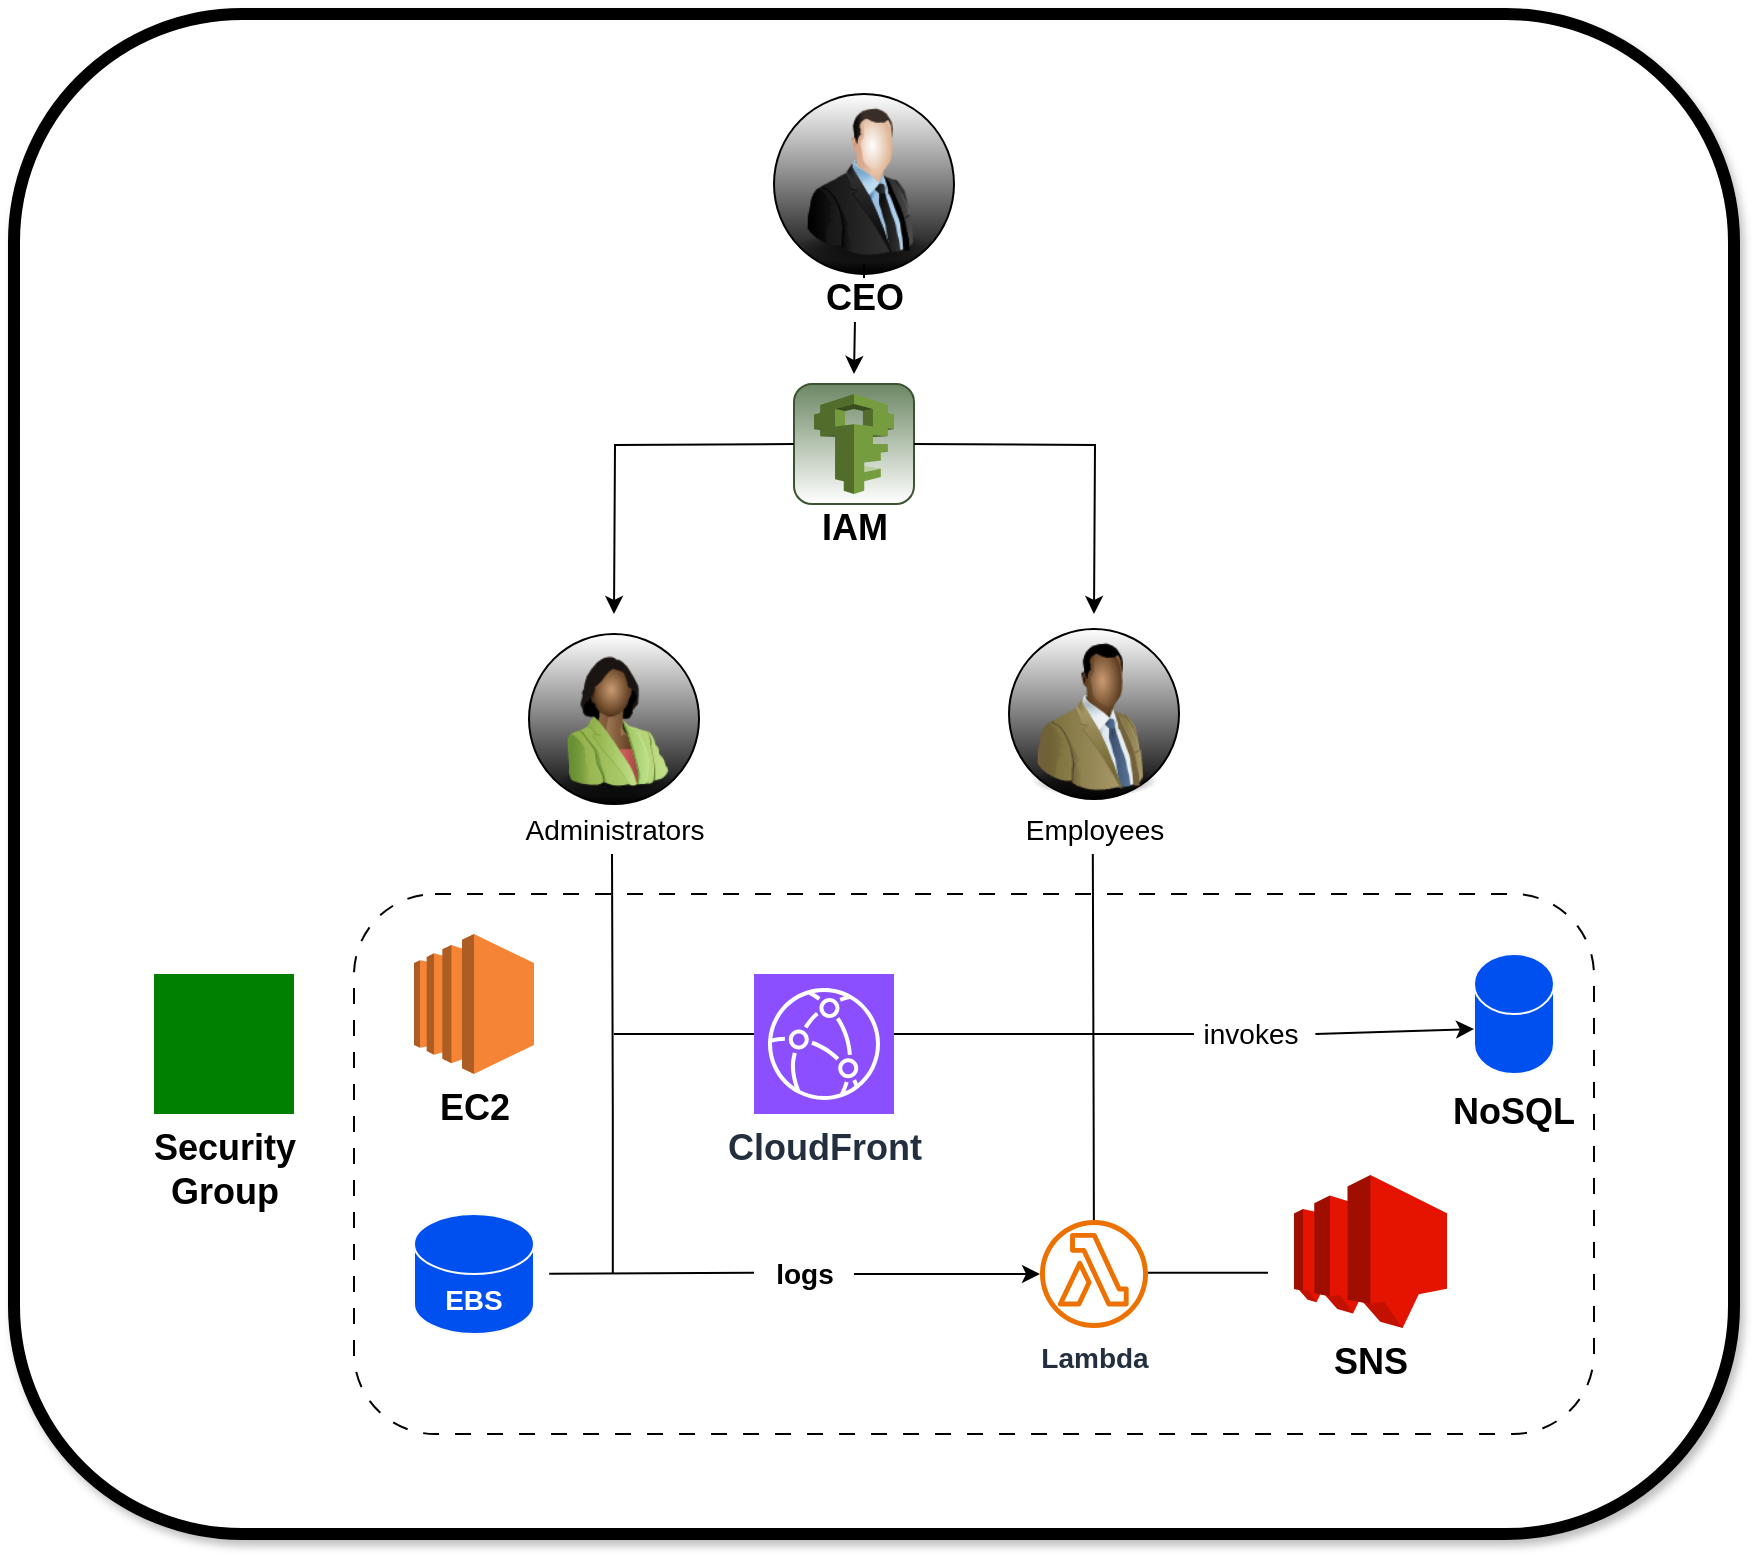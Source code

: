 <mxfile version="28.1.2">
  <diagram name="Página-1" id="2b0sj4fKUlM-kD5dIDbn">
    <mxGraphModel dx="1834" dy="1773" grid="1" gridSize="10" guides="1" tooltips="1" connect="1" arrows="1" fold="1" page="1" pageScale="1" pageWidth="827" pageHeight="1169" math="0" shadow="0">
      <root>
        <mxCell id="0" />
        <mxCell id="1" parent="0" />
        <mxCell id="d3tArJafR_7GQ0fIo8Qs-132" value="" style="rounded=1;whiteSpace=wrap;html=1;strokeWidth=6;glass=0;shadow=1;fillColor=#FFFFFF;strokeColor=light-dark(#000000,#9DB395);fontColor=#ffffff;gradientColor=none;fillStyle=solid;" vertex="1" parent="1">
          <mxGeometry x="-20" y="-30" width="860" height="760" as="geometry" />
        </mxCell>
        <mxCell id="d3tArJafR_7GQ0fIo8Qs-140" value="" style="rounded=1;whiteSpace=wrap;html=1;fillColor=none;dashed=1;dashPattern=8 8;" vertex="1" parent="1">
          <mxGeometry x="150" y="410" width="620" height="270" as="geometry" />
        </mxCell>
        <mxCell id="d3tArJafR_7GQ0fIo8Qs-130" value="" style="ellipse;whiteSpace=wrap;html=1;aspect=fixed;fillColor=default;gradientColor=default;" vertex="1" parent="1">
          <mxGeometry x="477.5" y="277.5" width="85" height="85" as="geometry" />
        </mxCell>
        <mxCell id="d3tArJafR_7GQ0fIo8Qs-127" value="" style="ellipse;whiteSpace=wrap;html=1;aspect=fixed;fillColor=default;gradientColor=default;" vertex="1" parent="1">
          <mxGeometry x="237.5" y="280" width="85" height="85" as="geometry" />
        </mxCell>
        <mxCell id="d3tArJafR_7GQ0fIo8Qs-125" value="" style="rounded=1;whiteSpace=wrap;html=1;gradientDirection=south;fillColor=#6d8764;fontColor=#ffffff;strokeColor=#3A5431;gradientColor=#FFFFFF;" vertex="1" parent="1">
          <mxGeometry x="370" y="155" width="60" height="60" as="geometry" />
        </mxCell>
        <mxCell id="d3tArJafR_7GQ0fIo8Qs-124" value="" style="ellipse;whiteSpace=wrap;html=1;aspect=fixed;fillColor=default;gradientColor=default;" vertex="1" parent="1">
          <mxGeometry x="360" y="10" width="90" height="90" as="geometry" />
        </mxCell>
        <mxCell id="d3tArJafR_7GQ0fIo8Qs-70" style="edgeStyle=orthogonalEdgeStyle;rounded=0;orthogonalLoop=1;jettySize=auto;html=1;exitX=0.5;exitY=1;exitDx=0;exitDy=0;" edge="1" parent="1">
          <mxGeometry relative="1" as="geometry">
            <mxPoint x="325" y="580" as="sourcePoint" />
            <mxPoint x="325" y="580" as="targetPoint" />
          </mxGeometry>
        </mxCell>
        <mxCell id="d3tArJafR_7GQ0fIo8Qs-74" style="edgeStyle=orthogonalEdgeStyle;rounded=0;orthogonalLoop=1;jettySize=auto;html=1;" edge="1" parent="1" source="d3tArJafR_7GQ0fIo8Qs-73">
          <mxGeometry relative="1" as="geometry">
            <mxPoint x="400" y="150" as="targetPoint" />
          </mxGeometry>
        </mxCell>
        <mxCell id="d3tArJafR_7GQ0fIo8Qs-73" value="&lt;font style=&quot;font-size: 18px;&quot;&gt;&lt;b style=&quot;&quot;&gt;CEO&lt;/b&gt;&lt;/font&gt;" style="image;html=1;image=img/lib/clip_art/people/Suit_Man_128x128.png" vertex="1" parent="1">
          <mxGeometry x="365" y="15" width="80" height="80" as="geometry" />
        </mxCell>
        <mxCell id="d3tArJafR_7GQ0fIo8Qs-129" style="edgeStyle=orthogonalEdgeStyle;rounded=0;orthogonalLoop=1;jettySize=auto;html=1;" edge="1" parent="1">
          <mxGeometry relative="1" as="geometry">
            <mxPoint x="280" y="270" as="targetPoint" />
            <mxPoint x="370" y="185" as="sourcePoint" />
          </mxGeometry>
        </mxCell>
        <mxCell id="d3tArJafR_7GQ0fIo8Qs-131" style="edgeStyle=orthogonalEdgeStyle;rounded=0;orthogonalLoop=1;jettySize=auto;html=1;" edge="1" parent="1">
          <mxGeometry relative="1" as="geometry">
            <mxPoint x="520" y="270" as="targetPoint" />
            <mxPoint x="430" y="185" as="sourcePoint" />
          </mxGeometry>
        </mxCell>
        <mxCell id="d3tArJafR_7GQ0fIo8Qs-75" value="&lt;font style=&quot;font-size: 18px;&quot;&gt;&lt;b&gt;IAM&lt;/b&gt;&lt;/font&gt;" style="outlineConnect=0;dashed=0;verticalLabelPosition=bottom;verticalAlign=top;align=center;html=1;shape=mxgraph.aws3.iam;fillColor=#759C3E;gradientColor=none;" vertex="1" parent="1">
          <mxGeometry x="380" y="160" width="40" height="50" as="geometry" />
        </mxCell>
        <mxCell id="d3tArJafR_7GQ0fIo8Qs-79" value="&lt;font style=&quot;font-size: 14px;&quot;&gt;Administrators&lt;/font&gt;" style="image;html=1;image=img/lib/clip_art/people/Suit_Woman_Green_Black_128x128.png" vertex="1" parent="1">
          <mxGeometry x="240" y="282.5" width="80" height="80" as="geometry" />
        </mxCell>
        <mxCell id="d3tArJafR_7GQ0fIo8Qs-80" value="&lt;font style=&quot;font-size: 14px;&quot;&gt;Employees&lt;/font&gt;" style="image;html=1;image=img/lib/clip_art/people/Suit_Man_Green_Black_128x128.png" vertex="1" parent="1">
          <mxGeometry x="480" y="282.5" width="80" height="80" as="geometry" />
        </mxCell>
        <mxCell id="d3tArJafR_7GQ0fIo8Qs-90" value="&lt;b&gt;&lt;font style=&quot;font-size: 18px;&quot;&gt;EC2&lt;/font&gt;&lt;/b&gt;" style="outlineConnect=0;dashed=0;verticalLabelPosition=bottom;verticalAlign=top;align=center;html=1;shape=mxgraph.aws3.ec2;fillColor=#F58534;gradientColor=none;" vertex="1" parent="1">
          <mxGeometry x="180" y="430" width="60" height="70" as="geometry" />
        </mxCell>
        <mxCell id="d3tArJafR_7GQ0fIo8Qs-93" value="&lt;div&gt;&lt;br&gt;&lt;/div&gt;&lt;div&gt;&lt;br&gt;&lt;/div&gt;&lt;div&gt;&lt;b&gt;&lt;font style=&quot;color: rgb(0, 0, 0); font-size: 18px;&quot;&gt;&lt;br&gt;&lt;/font&gt;&lt;/b&gt;&lt;/div&gt;&lt;div&gt;&lt;b&gt;&lt;font style=&quot;color: rgb(0, 0, 0); font-size: 18px;&quot;&gt;&lt;br&gt;&lt;/font&gt;&lt;/b&gt;&lt;/div&gt;&lt;div&gt;&lt;b style=&quot;background-color: transparent; color: light-dark(rgb(255, 255, 255), rgb(18, 18, 18));&quot;&gt;&lt;font style=&quot;color: rgb(0, 0, 0); font-size: 18px;&quot;&gt;NoSQL&lt;/font&gt;&lt;/b&gt;&lt;/div&gt;" style="shape=cylinder3;whiteSpace=wrap;html=1;boundedLbl=1;backgroundOutline=1;size=15;fillColor=#0050ef;strokeColor=light-dark(#fafafa, #b2cbff);fontColor=#ffffff;" vertex="1" parent="1">
          <mxGeometry x="710" y="440" width="40" height="60" as="geometry" />
        </mxCell>
        <mxCell id="d3tArJafR_7GQ0fIo8Qs-94" value="&lt;font style=&quot;font-size: 14px;&quot;&gt;&lt;b style=&quot;&quot;&gt;EBS&lt;/b&gt;&lt;/font&gt;" style="shape=cylinder3;whiteSpace=wrap;html=1;boundedLbl=1;backgroundOutline=1;size=15;fillColor=#0050ef;strokeColor=light-dark(#fafafa, #b2cbff);fontColor=#ffffff;" vertex="1" parent="1">
          <mxGeometry x="180" y="570" width="60" height="60" as="geometry" />
        </mxCell>
        <mxCell id="d3tArJafR_7GQ0fIo8Qs-96" value="&lt;b&gt;&lt;font style=&quot;font-size: 14px;&quot;&gt;Lambda&lt;/font&gt;&lt;/b&gt;" style="sketch=0;outlineConnect=0;fontColor=#232F3E;gradientColor=none;fillColor=#ED7100;strokeColor=none;dashed=0;verticalLabelPosition=bottom;verticalAlign=top;align=center;html=1;fontSize=12;fontStyle=0;aspect=fixed;pointerEvents=1;shape=mxgraph.aws4.lambda_function;" vertex="1" parent="1">
          <mxGeometry x="493" y="573" width="54" height="54" as="geometry" />
        </mxCell>
        <mxCell id="d3tArJafR_7GQ0fIo8Qs-97" value="&lt;b&gt;&lt;font style=&quot;font-size: 18px; color: rgb(0, 0, 0);&quot;&gt;SNS&lt;/font&gt;&lt;/b&gt;" style="outlineConnect=0;dashed=0;verticalLabelPosition=bottom;verticalAlign=top;align=center;html=1;shape=mxgraph.aws3.sns;fillColor=#e51400;fontColor=#ffffff;strokeColor=#B20000;" vertex="1" parent="1">
          <mxGeometry x="620" y="550.5" width="76.5" height="76.5" as="geometry" />
        </mxCell>
        <mxCell id="d3tArJafR_7GQ0fIo8Qs-99" value="&lt;font style=&quot;font-size: 14px;&quot;&gt;invokes&lt;/font&gt;" style="text;html=1;align=center;verticalAlign=middle;resizable=0;points=[];autosize=1;strokeColor=none;fillColor=none;strokeWidth=1;" vertex="1" parent="1">
          <mxGeometry x="562.5" y="465" width="70" height="30" as="geometry" />
        </mxCell>
        <mxCell id="d3tArJafR_7GQ0fIo8Qs-137" value="" style="edgeStyle=orthogonalEdgeStyle;rounded=0;orthogonalLoop=1;jettySize=auto;html=1;" edge="1" parent="1" source="d3tArJafR_7GQ0fIo8Qs-103" target="d3tArJafR_7GQ0fIo8Qs-96">
          <mxGeometry relative="1" as="geometry" />
        </mxCell>
        <mxCell id="d3tArJafR_7GQ0fIo8Qs-103" value="&lt;font style=&quot;font-size: 14px;&quot;&gt;&lt;b&gt;logs&lt;/b&gt;&lt;/font&gt;" style="text;html=1;align=center;verticalAlign=middle;resizable=0;points=[];autosize=1;strokeColor=none;fillColor=none;" vertex="1" parent="1">
          <mxGeometry x="350" y="585" width="50" height="30" as="geometry" />
        </mxCell>
        <mxCell id="d3tArJafR_7GQ0fIo8Qs-108" value="" style="endArrow=none;html=1;rounded=0;" edge="1" parent="1">
          <mxGeometry width="50" height="50" relative="1" as="geometry">
            <mxPoint x="279.41" y="600" as="sourcePoint" />
            <mxPoint x="279" y="390" as="targetPoint" />
            <Array as="points">
              <mxPoint x="279.41" y="520" />
            </Array>
          </mxGeometry>
        </mxCell>
        <mxCell id="d3tArJafR_7GQ0fIo8Qs-109" value="" style="endArrow=none;html=1;rounded=0;" edge="1" parent="1">
          <mxGeometry width="50" height="50" relative="1" as="geometry">
            <mxPoint x="350" y="480" as="sourcePoint" />
            <mxPoint x="280" y="480" as="targetPoint" />
          </mxGeometry>
        </mxCell>
        <mxCell id="d3tArJafR_7GQ0fIo8Qs-110" value="" style="endArrow=none;html=1;rounded=0;" edge="1" parent="1">
          <mxGeometry width="50" height="50" relative="1" as="geometry">
            <mxPoint x="570" y="480" as="sourcePoint" />
            <mxPoint x="420" y="480" as="targetPoint" />
          </mxGeometry>
        </mxCell>
        <mxCell id="d3tArJafR_7GQ0fIo8Qs-114" value="" style="endArrow=none;html=1;rounded=0;exitX=0.048;exitY=0.518;exitDx=0;exitDy=0;exitPerimeter=0;" edge="1" parent="1">
          <mxGeometry width="50" height="50" relative="1" as="geometry">
            <mxPoint x="350.0" y="599.41" as="sourcePoint" />
            <mxPoint x="247.6" y="599.87" as="targetPoint" />
          </mxGeometry>
        </mxCell>
        <mxCell id="d3tArJafR_7GQ0fIo8Qs-116" value="" style="endArrow=none;html=1;rounded=0;" edge="1" parent="1">
          <mxGeometry width="50" height="50" relative="1" as="geometry">
            <mxPoint x="547" y="599.41" as="sourcePoint" />
            <mxPoint x="607" y="599.41" as="targetPoint" />
          </mxGeometry>
        </mxCell>
        <mxCell id="d3tArJafR_7GQ0fIo8Qs-119" value="" style="endArrow=classic;html=1;rounded=0;entryX=0;entryY=0;entryDx=0;entryDy=37.5;entryPerimeter=0;exitX=0.974;exitY=0.498;exitDx=0;exitDy=0;exitPerimeter=0;" edge="1" parent="1" source="d3tArJafR_7GQ0fIo8Qs-99" target="d3tArJafR_7GQ0fIo8Qs-93">
          <mxGeometry width="50" height="50" relative="1" as="geometry">
            <mxPoint x="410" y="410" as="sourcePoint" />
            <mxPoint x="460" y="360" as="targetPoint" />
          </mxGeometry>
        </mxCell>
        <mxCell id="d3tArJafR_7GQ0fIo8Qs-123" value="&lt;b&gt;&lt;font style=&quot;font-size: 18px;&quot;&gt;Security&lt;/font&gt;&lt;/b&gt;&lt;div&gt;&lt;b&gt;&lt;font style=&quot;font-size: 18px;&quot;&gt;Group&lt;/font&gt;&lt;/b&gt;&lt;/div&gt;" style="fillColor=#008000;aspect=fixed;sketch=0;pointerEvents=1;shadow=0;dashed=0;html=1;strokeColor=none;labelPosition=center;verticalLabelPosition=bottom;outlineConnect=0;verticalAlign=top;align=center;shape=mxgraph.openstack.neutron_securitygroup;" vertex="1" parent="1">
          <mxGeometry x="50" y="450" width="70" height="70" as="geometry" />
        </mxCell>
        <mxCell id="d3tArJafR_7GQ0fIo8Qs-138" value="" style="endArrow=none;html=1;rounded=0;" edge="1" parent="1" source="d3tArJafR_7GQ0fIo8Qs-96">
          <mxGeometry width="50" height="50" relative="1" as="geometry">
            <mxPoint x="519" y="560" as="sourcePoint" />
            <mxPoint x="519.41" y="390" as="targetPoint" />
            <Array as="points">
              <mxPoint x="519.82" y="520" />
            </Array>
          </mxGeometry>
        </mxCell>
        <mxCell id="d3tArJafR_7GQ0fIo8Qs-92" value="&lt;b&gt;&lt;font style=&quot;font-size: 18px;&quot;&gt;CloudFront&lt;/font&gt;&lt;/b&gt;" style="sketch=0;points=[[0,0,0],[0.25,0,0],[0.5,0,0],[0.75,0,0],[1,0,0],[0,1,0],[0.25,1,0],[0.5,1,0],[0.75,1,0],[1,1,0],[0,0.25,0],[0,0.5,0],[0,0.75,0],[1,0.25,0],[1,0.5,0],[1,0.75,0]];outlineConnect=0;fontColor=#232F3E;fillColor=#8C4FFF;strokeColor=#ffffff;dashed=0;verticalLabelPosition=bottom;verticalAlign=top;align=center;html=1;fontSize=12;fontStyle=0;aspect=fixed;shape=mxgraph.aws4.resourceIcon;resIcon=mxgraph.aws4.cloudfront;" vertex="1" parent="1">
          <mxGeometry x="350" y="450" width="70" height="70" as="geometry" />
        </mxCell>
      </root>
    </mxGraphModel>
  </diagram>
</mxfile>
